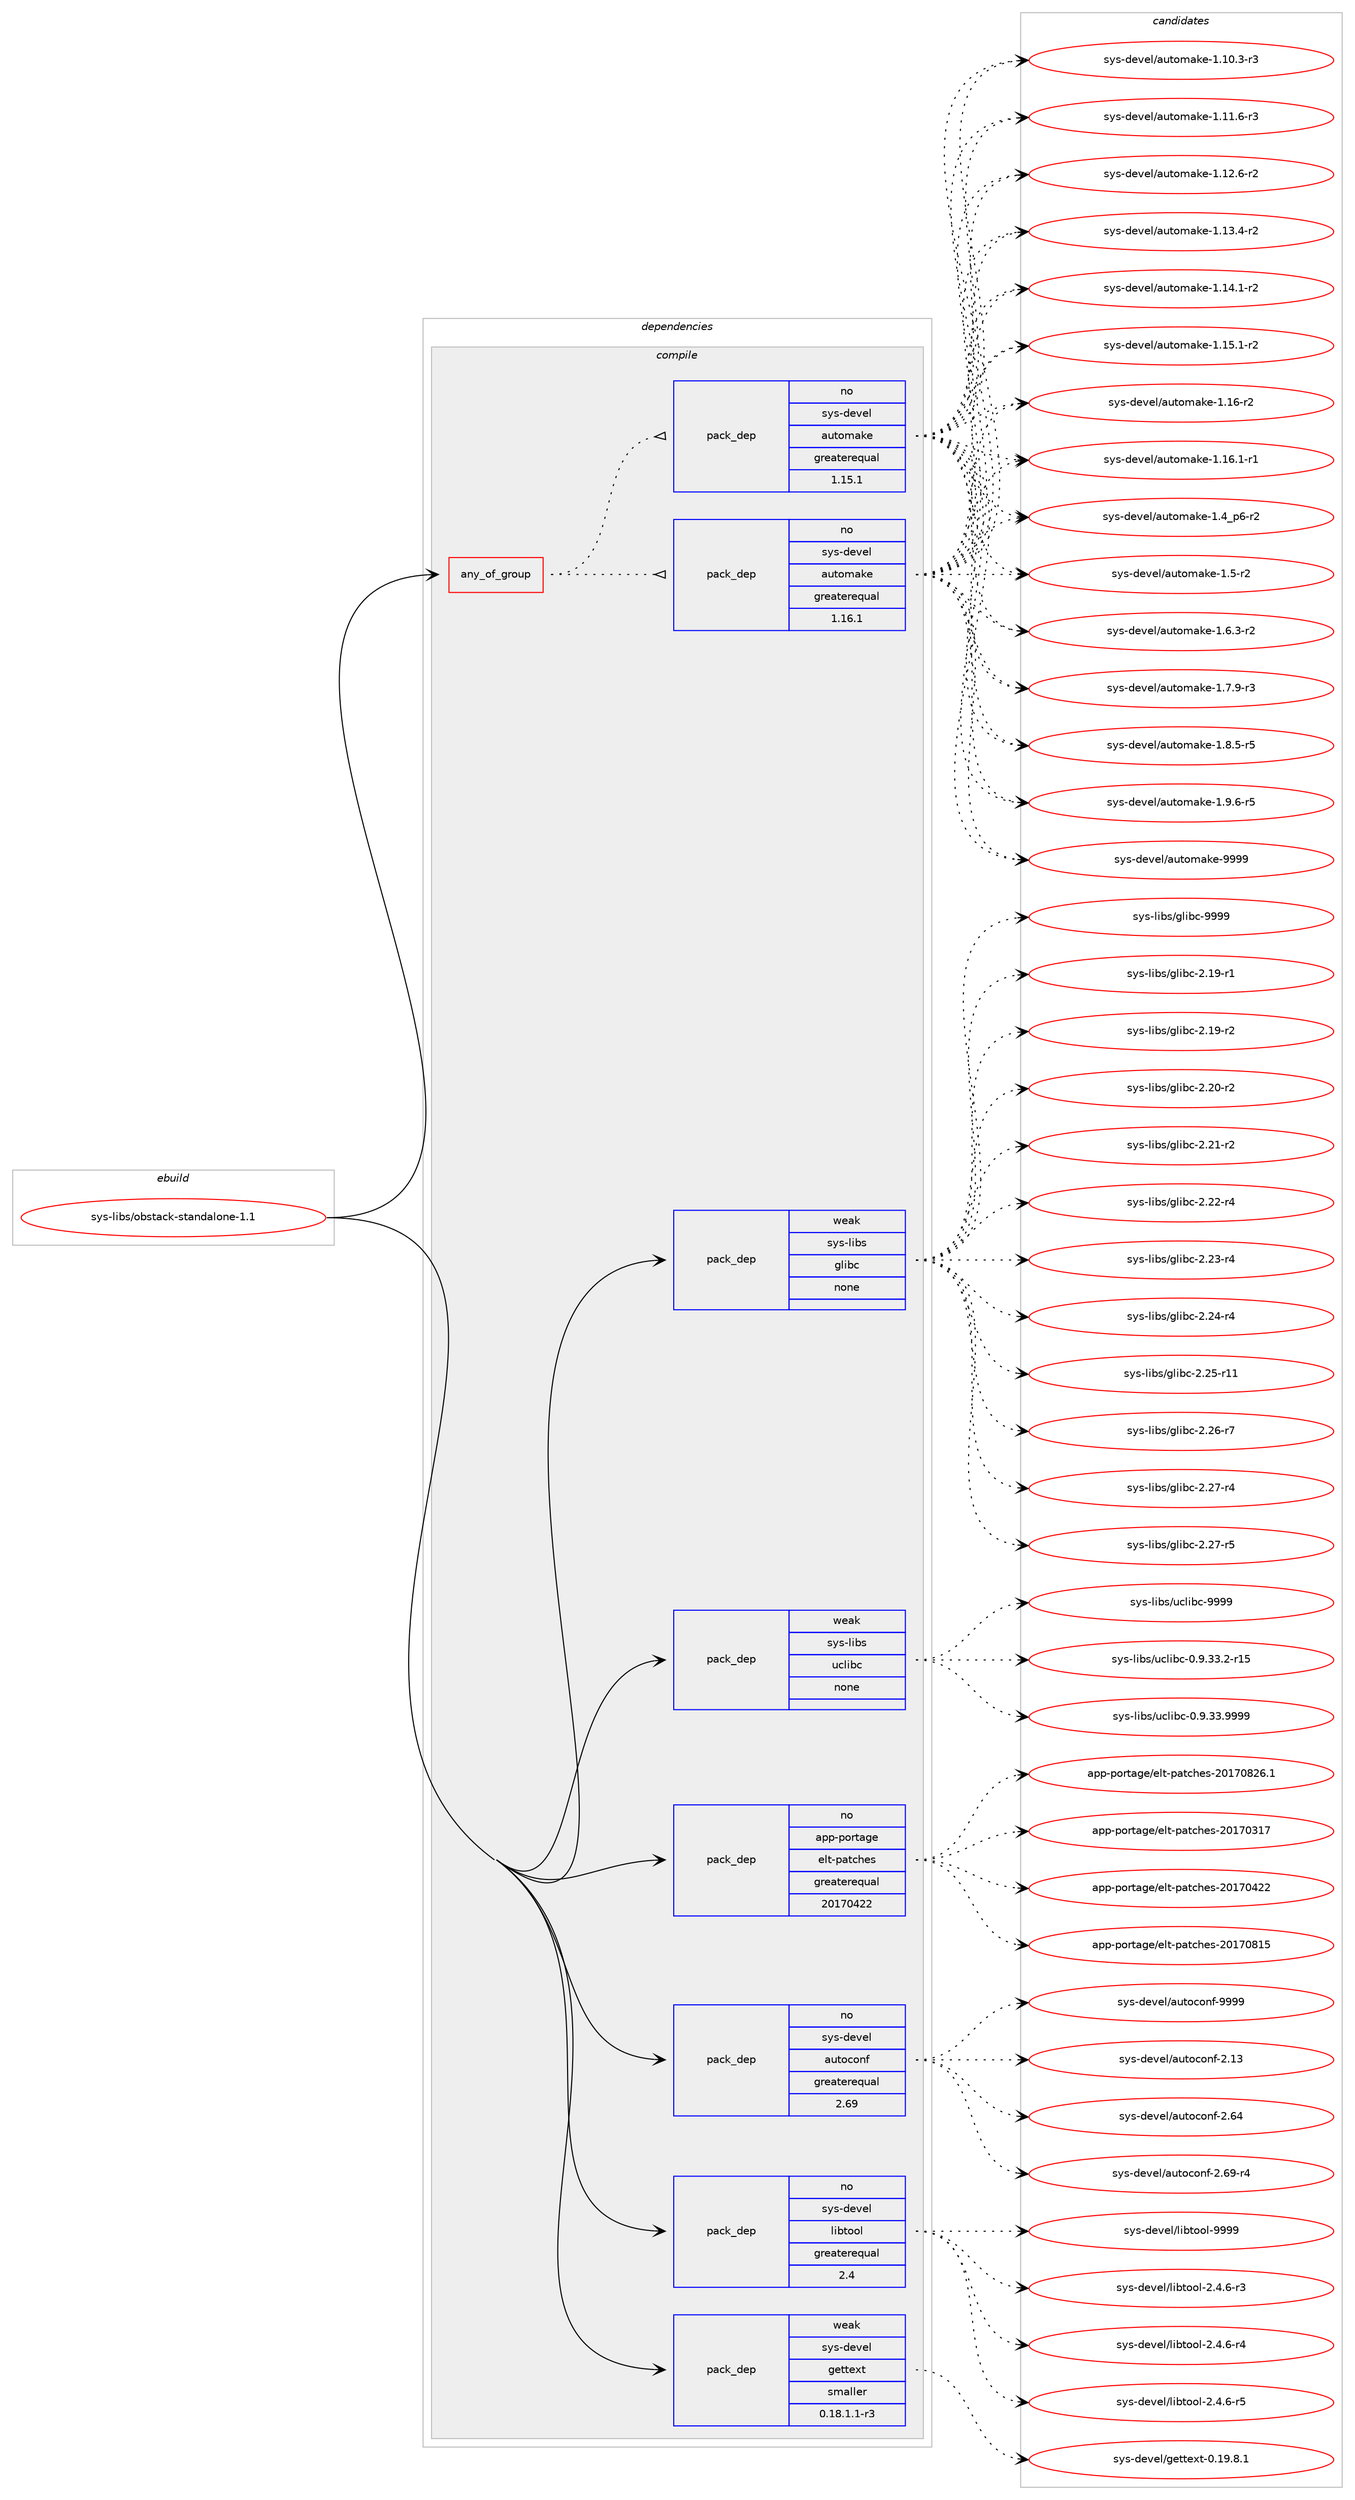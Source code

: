 digraph prolog {

# *************
# Graph options
# *************

newrank=true;
concentrate=true;
compound=true;
graph [rankdir=LR,fontname=Helvetica,fontsize=10,ranksep=1.5];#, ranksep=2.5, nodesep=0.2];
edge  [arrowhead=vee];
node  [fontname=Helvetica,fontsize=10];

# **********
# The ebuild
# **********

subgraph cluster_leftcol {
color=gray;
rank=same;
label=<<i>ebuild</i>>;
id [label="sys-libs/obstack-standalone-1.1", color=red, width=4, href="../sys-libs/obstack-standalone-1.1.svg"];
}

# ****************
# The dependencies
# ****************

subgraph cluster_midcol {
color=gray;
label=<<i>dependencies</i>>;
subgraph cluster_compile {
fillcolor="#eeeeee";
style=filled;
label=<<i>compile</i>>;
subgraph any83 {
dependency8032 [label=<<TABLE BORDER="0" CELLBORDER="1" CELLSPACING="0" CELLPADDING="4"><TR><TD CELLPADDING="10">any_of_group</TD></TR></TABLE>>, shape=none, color=red];subgraph pack6236 {
dependency8033 [label=<<TABLE BORDER="0" CELLBORDER="1" CELLSPACING="0" CELLPADDING="4" WIDTH="220"><TR><TD ROWSPAN="6" CELLPADDING="30">pack_dep</TD></TR><TR><TD WIDTH="110">no</TD></TR><TR><TD>sys-devel</TD></TR><TR><TD>automake</TD></TR><TR><TD>greaterequal</TD></TR><TR><TD>1.16.1</TD></TR></TABLE>>, shape=none, color=blue];
}
dependency8032:e -> dependency8033:w [weight=20,style="dotted",arrowhead="oinv"];
subgraph pack6237 {
dependency8034 [label=<<TABLE BORDER="0" CELLBORDER="1" CELLSPACING="0" CELLPADDING="4" WIDTH="220"><TR><TD ROWSPAN="6" CELLPADDING="30">pack_dep</TD></TR><TR><TD WIDTH="110">no</TD></TR><TR><TD>sys-devel</TD></TR><TR><TD>automake</TD></TR><TR><TD>greaterequal</TD></TR><TR><TD>1.15.1</TD></TR></TABLE>>, shape=none, color=blue];
}
dependency8032:e -> dependency8034:w [weight=20,style="dotted",arrowhead="oinv"];
}
id:e -> dependency8032:w [weight=20,style="solid",arrowhead="vee"];
subgraph pack6238 {
dependency8035 [label=<<TABLE BORDER="0" CELLBORDER="1" CELLSPACING="0" CELLPADDING="4" WIDTH="220"><TR><TD ROWSPAN="6" CELLPADDING="30">pack_dep</TD></TR><TR><TD WIDTH="110">no</TD></TR><TR><TD>app-portage</TD></TR><TR><TD>elt-patches</TD></TR><TR><TD>greaterequal</TD></TR><TR><TD>20170422</TD></TR></TABLE>>, shape=none, color=blue];
}
id:e -> dependency8035:w [weight=20,style="solid",arrowhead="vee"];
subgraph pack6239 {
dependency8036 [label=<<TABLE BORDER="0" CELLBORDER="1" CELLSPACING="0" CELLPADDING="4" WIDTH="220"><TR><TD ROWSPAN="6" CELLPADDING="30">pack_dep</TD></TR><TR><TD WIDTH="110">no</TD></TR><TR><TD>sys-devel</TD></TR><TR><TD>autoconf</TD></TR><TR><TD>greaterequal</TD></TR><TR><TD>2.69</TD></TR></TABLE>>, shape=none, color=blue];
}
id:e -> dependency8036:w [weight=20,style="solid",arrowhead="vee"];
subgraph pack6240 {
dependency8037 [label=<<TABLE BORDER="0" CELLBORDER="1" CELLSPACING="0" CELLPADDING="4" WIDTH="220"><TR><TD ROWSPAN="6" CELLPADDING="30">pack_dep</TD></TR><TR><TD WIDTH="110">no</TD></TR><TR><TD>sys-devel</TD></TR><TR><TD>libtool</TD></TR><TR><TD>greaterequal</TD></TR><TR><TD>2.4</TD></TR></TABLE>>, shape=none, color=blue];
}
id:e -> dependency8037:w [weight=20,style="solid",arrowhead="vee"];
subgraph pack6241 {
dependency8038 [label=<<TABLE BORDER="0" CELLBORDER="1" CELLSPACING="0" CELLPADDING="4" WIDTH="220"><TR><TD ROWSPAN="6" CELLPADDING="30">pack_dep</TD></TR><TR><TD WIDTH="110">weak</TD></TR><TR><TD>sys-devel</TD></TR><TR><TD>gettext</TD></TR><TR><TD>smaller</TD></TR><TR><TD>0.18.1.1-r3</TD></TR></TABLE>>, shape=none, color=blue];
}
id:e -> dependency8038:w [weight=20,style="solid",arrowhead="vee"];
subgraph pack6242 {
dependency8039 [label=<<TABLE BORDER="0" CELLBORDER="1" CELLSPACING="0" CELLPADDING="4" WIDTH="220"><TR><TD ROWSPAN="6" CELLPADDING="30">pack_dep</TD></TR><TR><TD WIDTH="110">weak</TD></TR><TR><TD>sys-libs</TD></TR><TR><TD>glibc</TD></TR><TR><TD>none</TD></TR><TR><TD></TD></TR></TABLE>>, shape=none, color=blue];
}
id:e -> dependency8039:w [weight=20,style="solid",arrowhead="vee"];
subgraph pack6243 {
dependency8040 [label=<<TABLE BORDER="0" CELLBORDER="1" CELLSPACING="0" CELLPADDING="4" WIDTH="220"><TR><TD ROWSPAN="6" CELLPADDING="30">pack_dep</TD></TR><TR><TD WIDTH="110">weak</TD></TR><TR><TD>sys-libs</TD></TR><TR><TD>uclibc</TD></TR><TR><TD>none</TD></TR><TR><TD></TD></TR></TABLE>>, shape=none, color=blue];
}
id:e -> dependency8040:w [weight=20,style="solid",arrowhead="vee"];
}
subgraph cluster_compileandrun {
fillcolor="#eeeeee";
style=filled;
label=<<i>compile and run</i>>;
}
subgraph cluster_run {
fillcolor="#eeeeee";
style=filled;
label=<<i>run</i>>;
}
}

# **************
# The candidates
# **************

subgraph cluster_choices {
rank=same;
color=gray;
label=<<i>candidates</i>>;

subgraph choice6236 {
color=black;
nodesep=1;
choice11512111545100101118101108479711711611110997107101454946494846514511451 [label="sys-devel/automake-1.10.3-r3", color=red, width=4,href="../sys-devel/automake-1.10.3-r3.svg"];
choice11512111545100101118101108479711711611110997107101454946494946544511451 [label="sys-devel/automake-1.11.6-r3", color=red, width=4,href="../sys-devel/automake-1.11.6-r3.svg"];
choice11512111545100101118101108479711711611110997107101454946495046544511450 [label="sys-devel/automake-1.12.6-r2", color=red, width=4,href="../sys-devel/automake-1.12.6-r2.svg"];
choice11512111545100101118101108479711711611110997107101454946495146524511450 [label="sys-devel/automake-1.13.4-r2", color=red, width=4,href="../sys-devel/automake-1.13.4-r2.svg"];
choice11512111545100101118101108479711711611110997107101454946495246494511450 [label="sys-devel/automake-1.14.1-r2", color=red, width=4,href="../sys-devel/automake-1.14.1-r2.svg"];
choice11512111545100101118101108479711711611110997107101454946495346494511450 [label="sys-devel/automake-1.15.1-r2", color=red, width=4,href="../sys-devel/automake-1.15.1-r2.svg"];
choice1151211154510010111810110847971171161111099710710145494649544511450 [label="sys-devel/automake-1.16-r2", color=red, width=4,href="../sys-devel/automake-1.16-r2.svg"];
choice11512111545100101118101108479711711611110997107101454946495446494511449 [label="sys-devel/automake-1.16.1-r1", color=red, width=4,href="../sys-devel/automake-1.16.1-r1.svg"];
choice115121115451001011181011084797117116111109971071014549465295112544511450 [label="sys-devel/automake-1.4_p6-r2", color=red, width=4,href="../sys-devel/automake-1.4_p6-r2.svg"];
choice11512111545100101118101108479711711611110997107101454946534511450 [label="sys-devel/automake-1.5-r2", color=red, width=4,href="../sys-devel/automake-1.5-r2.svg"];
choice115121115451001011181011084797117116111109971071014549465446514511450 [label="sys-devel/automake-1.6.3-r2", color=red, width=4,href="../sys-devel/automake-1.6.3-r2.svg"];
choice115121115451001011181011084797117116111109971071014549465546574511451 [label="sys-devel/automake-1.7.9-r3", color=red, width=4,href="../sys-devel/automake-1.7.9-r3.svg"];
choice115121115451001011181011084797117116111109971071014549465646534511453 [label="sys-devel/automake-1.8.5-r5", color=red, width=4,href="../sys-devel/automake-1.8.5-r5.svg"];
choice115121115451001011181011084797117116111109971071014549465746544511453 [label="sys-devel/automake-1.9.6-r5", color=red, width=4,href="../sys-devel/automake-1.9.6-r5.svg"];
choice115121115451001011181011084797117116111109971071014557575757 [label="sys-devel/automake-9999", color=red, width=4,href="../sys-devel/automake-9999.svg"];
dependency8033:e -> choice11512111545100101118101108479711711611110997107101454946494846514511451:w [style=dotted,weight="100"];
dependency8033:e -> choice11512111545100101118101108479711711611110997107101454946494946544511451:w [style=dotted,weight="100"];
dependency8033:e -> choice11512111545100101118101108479711711611110997107101454946495046544511450:w [style=dotted,weight="100"];
dependency8033:e -> choice11512111545100101118101108479711711611110997107101454946495146524511450:w [style=dotted,weight="100"];
dependency8033:e -> choice11512111545100101118101108479711711611110997107101454946495246494511450:w [style=dotted,weight="100"];
dependency8033:e -> choice11512111545100101118101108479711711611110997107101454946495346494511450:w [style=dotted,weight="100"];
dependency8033:e -> choice1151211154510010111810110847971171161111099710710145494649544511450:w [style=dotted,weight="100"];
dependency8033:e -> choice11512111545100101118101108479711711611110997107101454946495446494511449:w [style=dotted,weight="100"];
dependency8033:e -> choice115121115451001011181011084797117116111109971071014549465295112544511450:w [style=dotted,weight="100"];
dependency8033:e -> choice11512111545100101118101108479711711611110997107101454946534511450:w [style=dotted,weight="100"];
dependency8033:e -> choice115121115451001011181011084797117116111109971071014549465446514511450:w [style=dotted,weight="100"];
dependency8033:e -> choice115121115451001011181011084797117116111109971071014549465546574511451:w [style=dotted,weight="100"];
dependency8033:e -> choice115121115451001011181011084797117116111109971071014549465646534511453:w [style=dotted,weight="100"];
dependency8033:e -> choice115121115451001011181011084797117116111109971071014549465746544511453:w [style=dotted,weight="100"];
dependency8033:e -> choice115121115451001011181011084797117116111109971071014557575757:w [style=dotted,weight="100"];
}
subgraph choice6237 {
color=black;
nodesep=1;
choice11512111545100101118101108479711711611110997107101454946494846514511451 [label="sys-devel/automake-1.10.3-r3", color=red, width=4,href="../sys-devel/automake-1.10.3-r3.svg"];
choice11512111545100101118101108479711711611110997107101454946494946544511451 [label="sys-devel/automake-1.11.6-r3", color=red, width=4,href="../sys-devel/automake-1.11.6-r3.svg"];
choice11512111545100101118101108479711711611110997107101454946495046544511450 [label="sys-devel/automake-1.12.6-r2", color=red, width=4,href="../sys-devel/automake-1.12.6-r2.svg"];
choice11512111545100101118101108479711711611110997107101454946495146524511450 [label="sys-devel/automake-1.13.4-r2", color=red, width=4,href="../sys-devel/automake-1.13.4-r2.svg"];
choice11512111545100101118101108479711711611110997107101454946495246494511450 [label="sys-devel/automake-1.14.1-r2", color=red, width=4,href="../sys-devel/automake-1.14.1-r2.svg"];
choice11512111545100101118101108479711711611110997107101454946495346494511450 [label="sys-devel/automake-1.15.1-r2", color=red, width=4,href="../sys-devel/automake-1.15.1-r2.svg"];
choice1151211154510010111810110847971171161111099710710145494649544511450 [label="sys-devel/automake-1.16-r2", color=red, width=4,href="../sys-devel/automake-1.16-r2.svg"];
choice11512111545100101118101108479711711611110997107101454946495446494511449 [label="sys-devel/automake-1.16.1-r1", color=red, width=4,href="../sys-devel/automake-1.16.1-r1.svg"];
choice115121115451001011181011084797117116111109971071014549465295112544511450 [label="sys-devel/automake-1.4_p6-r2", color=red, width=4,href="../sys-devel/automake-1.4_p6-r2.svg"];
choice11512111545100101118101108479711711611110997107101454946534511450 [label="sys-devel/automake-1.5-r2", color=red, width=4,href="../sys-devel/automake-1.5-r2.svg"];
choice115121115451001011181011084797117116111109971071014549465446514511450 [label="sys-devel/automake-1.6.3-r2", color=red, width=4,href="../sys-devel/automake-1.6.3-r2.svg"];
choice115121115451001011181011084797117116111109971071014549465546574511451 [label="sys-devel/automake-1.7.9-r3", color=red, width=4,href="../sys-devel/automake-1.7.9-r3.svg"];
choice115121115451001011181011084797117116111109971071014549465646534511453 [label="sys-devel/automake-1.8.5-r5", color=red, width=4,href="../sys-devel/automake-1.8.5-r5.svg"];
choice115121115451001011181011084797117116111109971071014549465746544511453 [label="sys-devel/automake-1.9.6-r5", color=red, width=4,href="../sys-devel/automake-1.9.6-r5.svg"];
choice115121115451001011181011084797117116111109971071014557575757 [label="sys-devel/automake-9999", color=red, width=4,href="../sys-devel/automake-9999.svg"];
dependency8034:e -> choice11512111545100101118101108479711711611110997107101454946494846514511451:w [style=dotted,weight="100"];
dependency8034:e -> choice11512111545100101118101108479711711611110997107101454946494946544511451:w [style=dotted,weight="100"];
dependency8034:e -> choice11512111545100101118101108479711711611110997107101454946495046544511450:w [style=dotted,weight="100"];
dependency8034:e -> choice11512111545100101118101108479711711611110997107101454946495146524511450:w [style=dotted,weight="100"];
dependency8034:e -> choice11512111545100101118101108479711711611110997107101454946495246494511450:w [style=dotted,weight="100"];
dependency8034:e -> choice11512111545100101118101108479711711611110997107101454946495346494511450:w [style=dotted,weight="100"];
dependency8034:e -> choice1151211154510010111810110847971171161111099710710145494649544511450:w [style=dotted,weight="100"];
dependency8034:e -> choice11512111545100101118101108479711711611110997107101454946495446494511449:w [style=dotted,weight="100"];
dependency8034:e -> choice115121115451001011181011084797117116111109971071014549465295112544511450:w [style=dotted,weight="100"];
dependency8034:e -> choice11512111545100101118101108479711711611110997107101454946534511450:w [style=dotted,weight="100"];
dependency8034:e -> choice115121115451001011181011084797117116111109971071014549465446514511450:w [style=dotted,weight="100"];
dependency8034:e -> choice115121115451001011181011084797117116111109971071014549465546574511451:w [style=dotted,weight="100"];
dependency8034:e -> choice115121115451001011181011084797117116111109971071014549465646534511453:w [style=dotted,weight="100"];
dependency8034:e -> choice115121115451001011181011084797117116111109971071014549465746544511453:w [style=dotted,weight="100"];
dependency8034:e -> choice115121115451001011181011084797117116111109971071014557575757:w [style=dotted,weight="100"];
}
subgraph choice6238 {
color=black;
nodesep=1;
choice97112112451121111141169710310147101108116451129711699104101115455048495548514955 [label="app-portage/elt-patches-20170317", color=red, width=4,href="../app-portage/elt-patches-20170317.svg"];
choice97112112451121111141169710310147101108116451129711699104101115455048495548525050 [label="app-portage/elt-patches-20170422", color=red, width=4,href="../app-portage/elt-patches-20170422.svg"];
choice97112112451121111141169710310147101108116451129711699104101115455048495548564953 [label="app-portage/elt-patches-20170815", color=red, width=4,href="../app-portage/elt-patches-20170815.svg"];
choice971121124511211111411697103101471011081164511297116991041011154550484955485650544649 [label="app-portage/elt-patches-20170826.1", color=red, width=4,href="../app-portage/elt-patches-20170826.1.svg"];
dependency8035:e -> choice97112112451121111141169710310147101108116451129711699104101115455048495548514955:w [style=dotted,weight="100"];
dependency8035:e -> choice97112112451121111141169710310147101108116451129711699104101115455048495548525050:w [style=dotted,weight="100"];
dependency8035:e -> choice97112112451121111141169710310147101108116451129711699104101115455048495548564953:w [style=dotted,weight="100"];
dependency8035:e -> choice971121124511211111411697103101471011081164511297116991041011154550484955485650544649:w [style=dotted,weight="100"];
}
subgraph choice6239 {
color=black;
nodesep=1;
choice115121115451001011181011084797117116111991111101024550464951 [label="sys-devel/autoconf-2.13", color=red, width=4,href="../sys-devel/autoconf-2.13.svg"];
choice115121115451001011181011084797117116111991111101024550465452 [label="sys-devel/autoconf-2.64", color=red, width=4,href="../sys-devel/autoconf-2.64.svg"];
choice1151211154510010111810110847971171161119911111010245504654574511452 [label="sys-devel/autoconf-2.69-r4", color=red, width=4,href="../sys-devel/autoconf-2.69-r4.svg"];
choice115121115451001011181011084797117116111991111101024557575757 [label="sys-devel/autoconf-9999", color=red, width=4,href="../sys-devel/autoconf-9999.svg"];
dependency8036:e -> choice115121115451001011181011084797117116111991111101024550464951:w [style=dotted,weight="100"];
dependency8036:e -> choice115121115451001011181011084797117116111991111101024550465452:w [style=dotted,weight="100"];
dependency8036:e -> choice1151211154510010111810110847971171161119911111010245504654574511452:w [style=dotted,weight="100"];
dependency8036:e -> choice115121115451001011181011084797117116111991111101024557575757:w [style=dotted,weight="100"];
}
subgraph choice6240 {
color=black;
nodesep=1;
choice1151211154510010111810110847108105981161111111084550465246544511451 [label="sys-devel/libtool-2.4.6-r3", color=red, width=4,href="../sys-devel/libtool-2.4.6-r3.svg"];
choice1151211154510010111810110847108105981161111111084550465246544511452 [label="sys-devel/libtool-2.4.6-r4", color=red, width=4,href="../sys-devel/libtool-2.4.6-r4.svg"];
choice1151211154510010111810110847108105981161111111084550465246544511453 [label="sys-devel/libtool-2.4.6-r5", color=red, width=4,href="../sys-devel/libtool-2.4.6-r5.svg"];
choice1151211154510010111810110847108105981161111111084557575757 [label="sys-devel/libtool-9999", color=red, width=4,href="../sys-devel/libtool-9999.svg"];
dependency8037:e -> choice1151211154510010111810110847108105981161111111084550465246544511451:w [style=dotted,weight="100"];
dependency8037:e -> choice1151211154510010111810110847108105981161111111084550465246544511452:w [style=dotted,weight="100"];
dependency8037:e -> choice1151211154510010111810110847108105981161111111084550465246544511453:w [style=dotted,weight="100"];
dependency8037:e -> choice1151211154510010111810110847108105981161111111084557575757:w [style=dotted,weight="100"];
}
subgraph choice6241 {
color=black;
nodesep=1;
choice1151211154510010111810110847103101116116101120116454846495746564649 [label="sys-devel/gettext-0.19.8.1", color=red, width=4,href="../sys-devel/gettext-0.19.8.1.svg"];
dependency8038:e -> choice1151211154510010111810110847103101116116101120116454846495746564649:w [style=dotted,weight="100"];
}
subgraph choice6242 {
color=black;
nodesep=1;
choice115121115451081059811547103108105989945504649574511449 [label="sys-libs/glibc-2.19-r1", color=red, width=4,href="../sys-libs/glibc-2.19-r1.svg"];
choice115121115451081059811547103108105989945504649574511450 [label="sys-libs/glibc-2.19-r2", color=red, width=4,href="../sys-libs/glibc-2.19-r2.svg"];
choice115121115451081059811547103108105989945504650484511450 [label="sys-libs/glibc-2.20-r2", color=red, width=4,href="../sys-libs/glibc-2.20-r2.svg"];
choice115121115451081059811547103108105989945504650494511450 [label="sys-libs/glibc-2.21-r2", color=red, width=4,href="../sys-libs/glibc-2.21-r2.svg"];
choice115121115451081059811547103108105989945504650504511452 [label="sys-libs/glibc-2.22-r4", color=red, width=4,href="../sys-libs/glibc-2.22-r4.svg"];
choice115121115451081059811547103108105989945504650514511452 [label="sys-libs/glibc-2.23-r4", color=red, width=4,href="../sys-libs/glibc-2.23-r4.svg"];
choice115121115451081059811547103108105989945504650524511452 [label="sys-libs/glibc-2.24-r4", color=red, width=4,href="../sys-libs/glibc-2.24-r4.svg"];
choice11512111545108105981154710310810598994550465053451144949 [label="sys-libs/glibc-2.25-r11", color=red, width=4,href="../sys-libs/glibc-2.25-r11.svg"];
choice115121115451081059811547103108105989945504650544511455 [label="sys-libs/glibc-2.26-r7", color=red, width=4,href="../sys-libs/glibc-2.26-r7.svg"];
choice115121115451081059811547103108105989945504650554511452 [label="sys-libs/glibc-2.27-r4", color=red, width=4,href="../sys-libs/glibc-2.27-r4.svg"];
choice115121115451081059811547103108105989945504650554511453 [label="sys-libs/glibc-2.27-r5", color=red, width=4,href="../sys-libs/glibc-2.27-r5.svg"];
choice11512111545108105981154710310810598994557575757 [label="sys-libs/glibc-9999", color=red, width=4,href="../sys-libs/glibc-9999.svg"];
dependency8039:e -> choice115121115451081059811547103108105989945504649574511449:w [style=dotted,weight="100"];
dependency8039:e -> choice115121115451081059811547103108105989945504649574511450:w [style=dotted,weight="100"];
dependency8039:e -> choice115121115451081059811547103108105989945504650484511450:w [style=dotted,weight="100"];
dependency8039:e -> choice115121115451081059811547103108105989945504650494511450:w [style=dotted,weight="100"];
dependency8039:e -> choice115121115451081059811547103108105989945504650504511452:w [style=dotted,weight="100"];
dependency8039:e -> choice115121115451081059811547103108105989945504650514511452:w [style=dotted,weight="100"];
dependency8039:e -> choice115121115451081059811547103108105989945504650524511452:w [style=dotted,weight="100"];
dependency8039:e -> choice11512111545108105981154710310810598994550465053451144949:w [style=dotted,weight="100"];
dependency8039:e -> choice115121115451081059811547103108105989945504650544511455:w [style=dotted,weight="100"];
dependency8039:e -> choice115121115451081059811547103108105989945504650554511452:w [style=dotted,weight="100"];
dependency8039:e -> choice115121115451081059811547103108105989945504650554511453:w [style=dotted,weight="100"];
dependency8039:e -> choice11512111545108105981154710310810598994557575757:w [style=dotted,weight="100"];
}
subgraph choice6243 {
color=black;
nodesep=1;
choice115121115451081059811547117991081059899454846574651514650451144953 [label="sys-libs/uclibc-0.9.33.2-r15", color=red, width=4,href="../sys-libs/uclibc-0.9.33.2-r15.svg"];
choice115121115451081059811547117991081059899454846574651514657575757 [label="sys-libs/uclibc-0.9.33.9999", color=red, width=4,href="../sys-libs/uclibc-0.9.33.9999.svg"];
choice1151211154510810598115471179910810598994557575757 [label="sys-libs/uclibc-9999", color=red, width=4,href="../sys-libs/uclibc-9999.svg"];
dependency8040:e -> choice115121115451081059811547117991081059899454846574651514650451144953:w [style=dotted,weight="100"];
dependency8040:e -> choice115121115451081059811547117991081059899454846574651514657575757:w [style=dotted,weight="100"];
dependency8040:e -> choice1151211154510810598115471179910810598994557575757:w [style=dotted,weight="100"];
}
}

}
